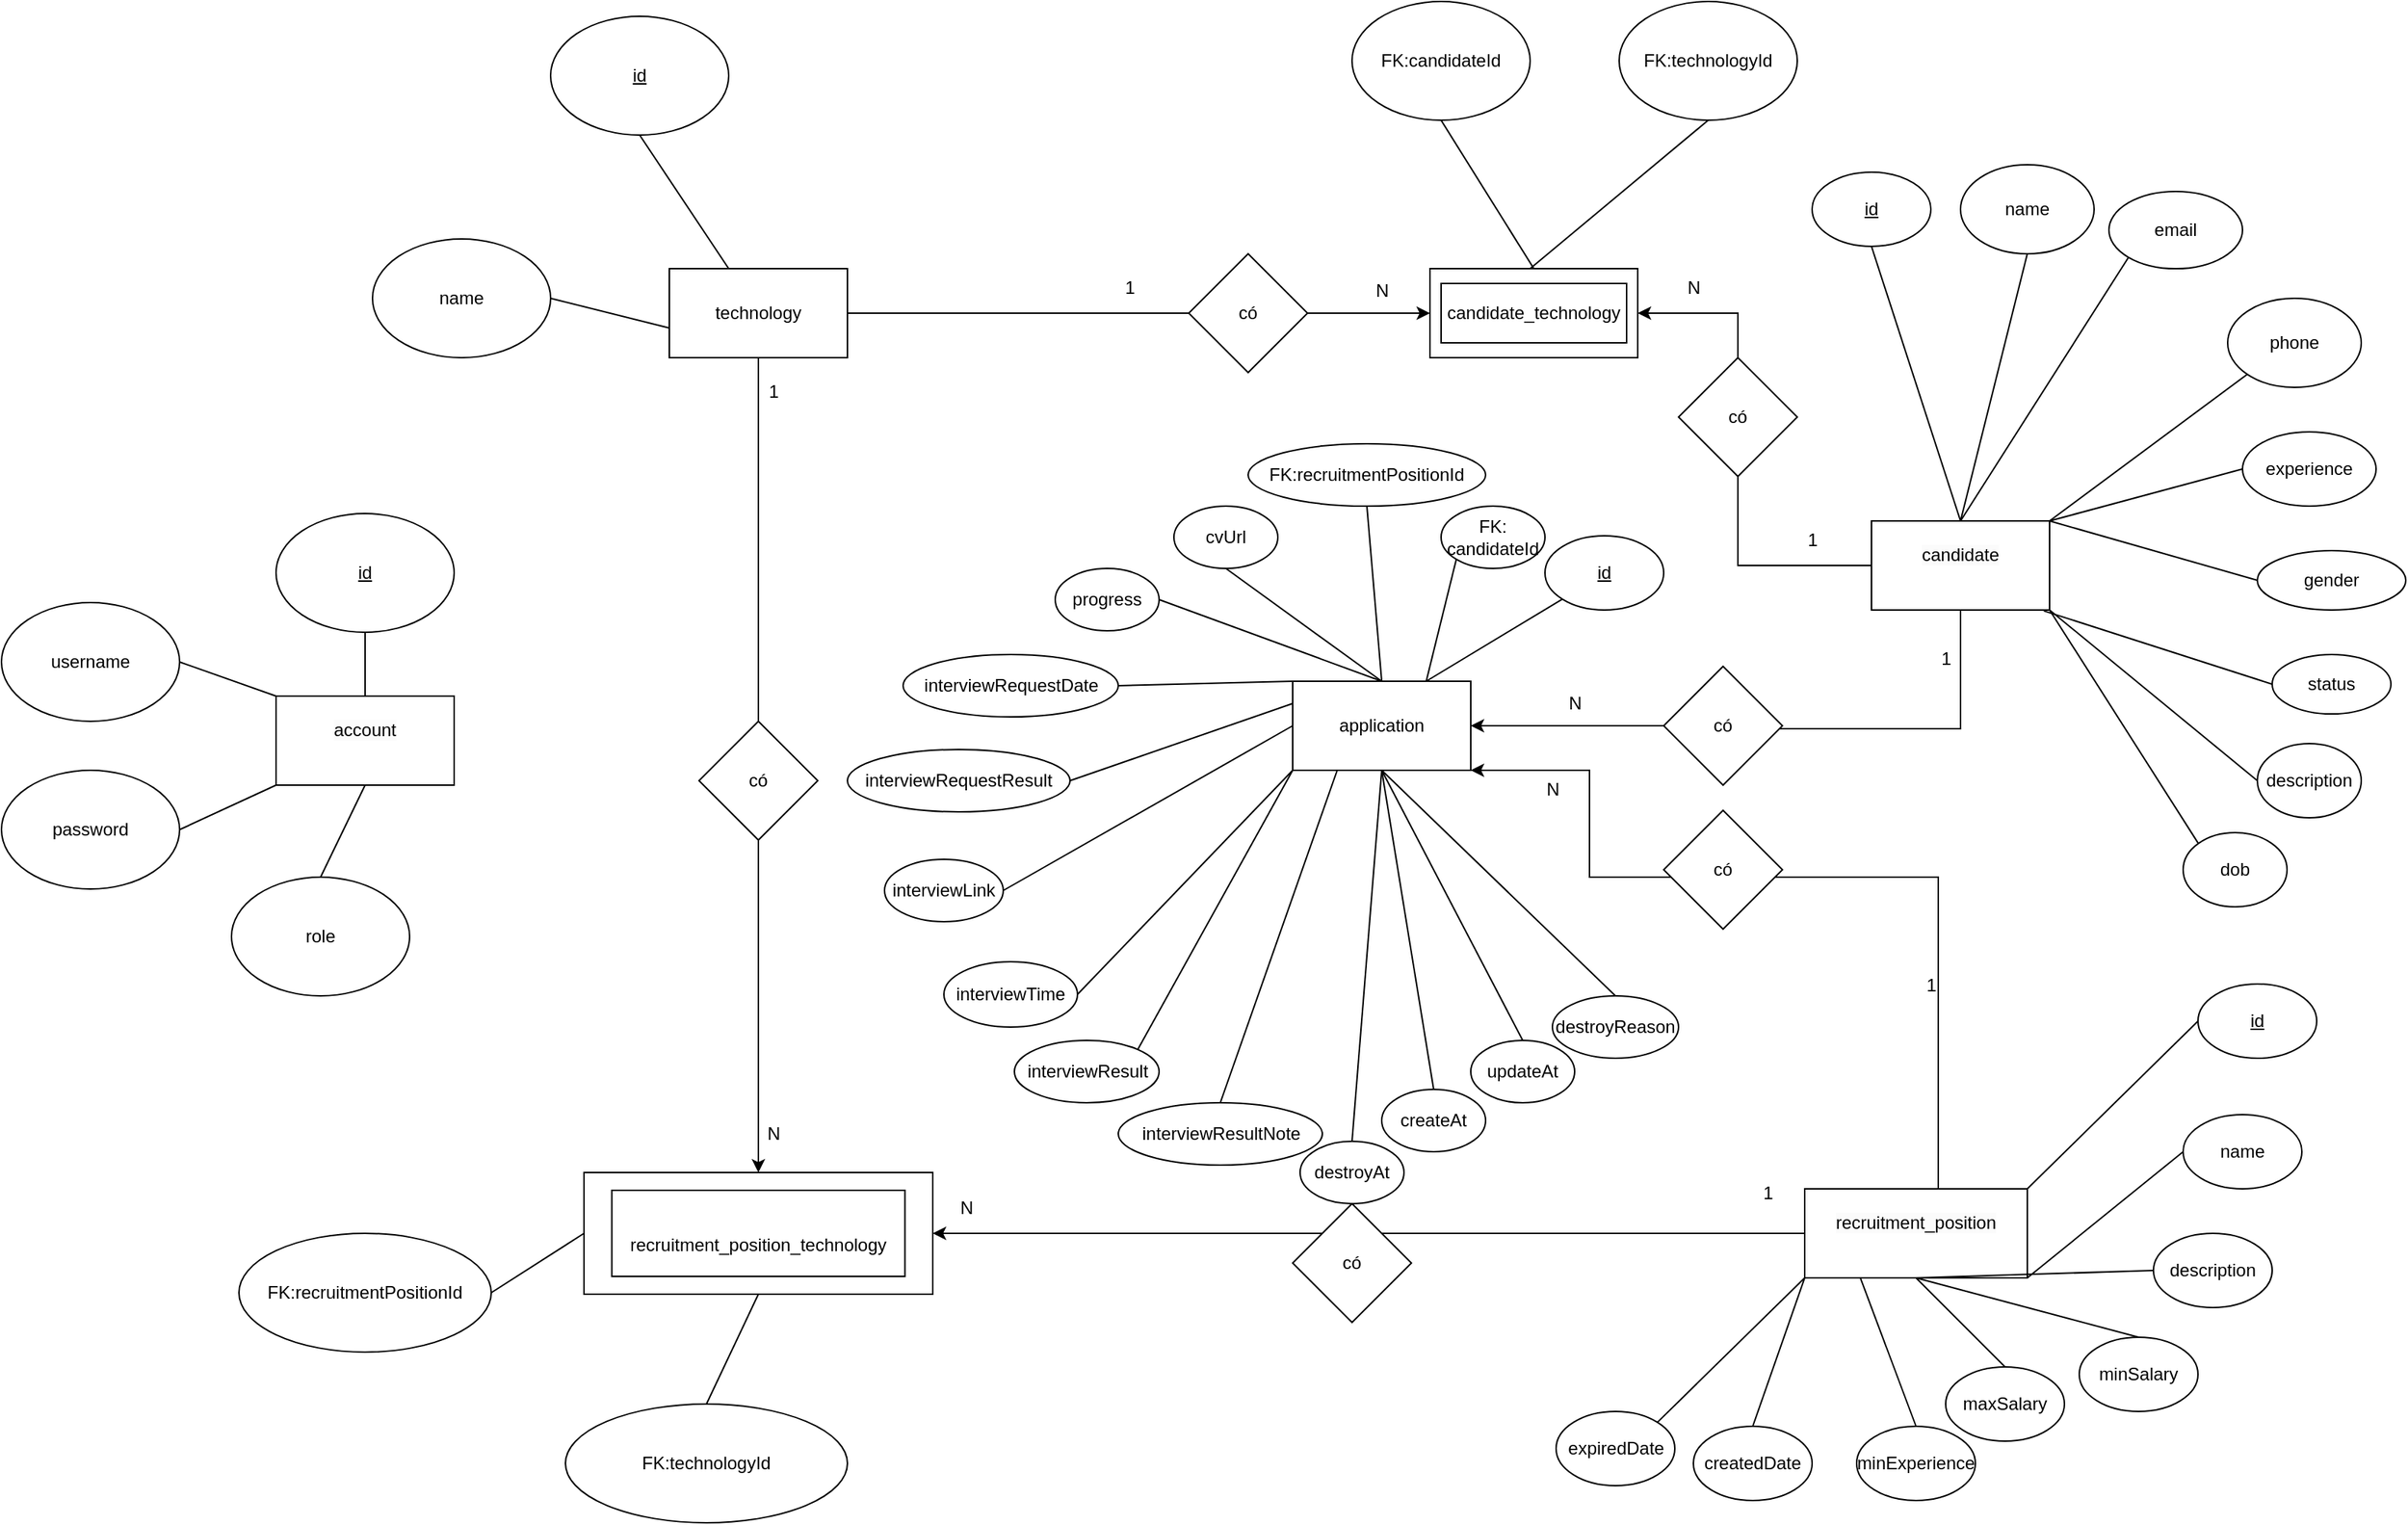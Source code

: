 <mxfile version="22.1.22" type="embed">
  <diagram id="j5Ud14_u0vbZW8vZcS-0" name="Page-1">
    <mxGraphModel dx="1248" dy="1337" grid="1" gridSize="10" guides="1" tooltips="1" connect="1" arrows="1" fold="1" page="1" pageScale="1" pageWidth="850" pageHeight="1100" math="0" shadow="0">
      <root>
        <mxCell id="0" />
        <mxCell id="1" parent="0" />
        <mxCell id="10" value="&lt;u&gt;id&lt;/u&gt;" style="ellipse;whiteSpace=wrap;html=1;" vertex="1" parent="1">
          <mxGeometry x="-270" y="-140" width="120" height="80" as="geometry" />
        </mxCell>
        <mxCell id="11" value="name" style="ellipse;whiteSpace=wrap;html=1;" vertex="1" parent="1">
          <mxGeometry x="-390" y="10" width="120" height="80" as="geometry" />
        </mxCell>
        <mxCell id="12" value="" style="endArrow=none;html=1;rounded=0;entryX=1;entryY=0.5;entryDx=0;entryDy=0;exitX=0;exitY=0.5;exitDx=0;exitDy=0;" edge="1" parent="1" target="11">
          <mxGeometry width="50" height="50" relative="1" as="geometry">
            <mxPoint x="-190" y="70" as="sourcePoint" />
            <mxPoint x="-260" y="170" as="targetPoint" />
          </mxGeometry>
        </mxCell>
        <mxCell id="13" value="" style="endArrow=none;html=1;rounded=0;entryX=0.5;entryY=1;entryDx=0;entryDy=0;exitX=0.5;exitY=0;exitDx=0;exitDy=0;" edge="1" parent="1" target="10">
          <mxGeometry width="50" height="50" relative="1" as="geometry">
            <mxPoint x="-150" y="30" as="sourcePoint" />
            <mxPoint x="-190" y="-20" as="targetPoint" />
          </mxGeometry>
        </mxCell>
        <mxCell id="26" style="edgeStyle=orthogonalEdgeStyle;rounded=0;orthogonalLoop=1;jettySize=auto;html=1;entryX=0;entryY=0.5;entryDx=0;entryDy=0;" edge="1" parent="1" source="14" target="15">
          <mxGeometry relative="1" as="geometry" />
        </mxCell>
        <mxCell id="121" style="edgeStyle=orthogonalEdgeStyle;rounded=0;orthogonalLoop=1;jettySize=auto;html=1;entryX=0.5;entryY=0;entryDx=0;entryDy=0;" edge="1" parent="1" source="14" target="17">
          <mxGeometry relative="1" as="geometry" />
        </mxCell>
        <mxCell id="14" value="technology" style="rounded=0;whiteSpace=wrap;html=1;" vertex="1" parent="1">
          <mxGeometry x="-190" y="30" width="120" height="60" as="geometry" />
        </mxCell>
        <mxCell id="15" value="&#xa;&lt;span style=&quot;color: rgb(0, 0, 0); font-family: Helvetica; font-size: 12px; font-style: normal; font-variant-ligatures: normal; font-variant-caps: normal; font-weight: 400; letter-spacing: normal; orphans: 2; text-align: center; text-indent: 0px; text-transform: none; widows: 2; word-spacing: 0px; -webkit-text-stroke-width: 0px; background-color: rgb(251, 251, 251); text-decoration-thickness: initial; text-decoration-style: initial; text-decoration-color: initial; float: none; display: inline !important;&quot;&gt;candidate_technology&lt;/span&gt;&#xa;&#xa;" style="rounded=0;whiteSpace=wrap;html=1;" vertex="1" parent="1">
          <mxGeometry x="322.5" y="30" width="140" height="60" as="geometry" />
        </mxCell>
        <mxCell id="51" style="edgeStyle=orthogonalEdgeStyle;rounded=0;orthogonalLoop=1;jettySize=auto;html=1;entryX=1;entryY=0.5;entryDx=0;entryDy=0;" edge="1" parent="1" source="16" target="15">
          <mxGeometry relative="1" as="geometry">
            <Array as="points">
              <mxPoint x="530" y="230" />
              <mxPoint x="530" y="60" />
            </Array>
          </mxGeometry>
        </mxCell>
        <mxCell id="86" style="edgeStyle=orthogonalEdgeStyle;rounded=0;orthogonalLoop=1;jettySize=auto;html=1;entryX=1;entryY=0.5;entryDx=0;entryDy=0;" edge="1" parent="1" source="16" target="18">
          <mxGeometry relative="1" as="geometry">
            <Array as="points">
              <mxPoint x="680" y="340" />
              <mxPoint x="485" y="340" />
              <mxPoint x="485" y="338" />
            </Array>
          </mxGeometry>
        </mxCell>
        <mxCell id="16" value="&#xa;&lt;span style=&quot;color: rgb(0, 0, 0); font-family: Helvetica; font-size: 12px; font-style: normal; font-variant-ligatures: normal; font-variant-caps: normal; font-weight: 400; letter-spacing: normal; orphans: 2; text-align: center; text-indent: 0px; text-transform: none; widows: 2; word-spacing: 0px; -webkit-text-stroke-width: 0px; background-color: rgb(251, 251, 251); text-decoration-thickness: initial; text-decoration-style: initial; text-decoration-color: initial; float: none; display: inline !important;&quot;&gt;candidate&lt;/span&gt;&#xa;&#xa;" style="rounded=0;whiteSpace=wrap;html=1;" vertex="1" parent="1">
          <mxGeometry x="620" y="200" width="120" height="60" as="geometry" />
        </mxCell>
        <mxCell id="17" value="" style="rounded=0;whiteSpace=wrap;html=1;" vertex="1" parent="1">
          <mxGeometry x="-247.5" y="639" width="235" height="82" as="geometry" />
        </mxCell>
        <mxCell id="18" value="application" style="rounded=0;whiteSpace=wrap;html=1;" vertex="1" parent="1">
          <mxGeometry x="230" y="308" width="120" height="60" as="geometry" />
        </mxCell>
        <mxCell id="108" style="edgeStyle=orthogonalEdgeStyle;rounded=0;orthogonalLoop=1;jettySize=auto;html=1;entryX=1;entryY=1;entryDx=0;entryDy=0;" edge="1" parent="1" source="19" target="18">
          <mxGeometry relative="1" as="geometry">
            <Array as="points">
              <mxPoint x="665" y="440" />
              <mxPoint x="430" y="440" />
              <mxPoint x="430" y="368" />
            </Array>
          </mxGeometry>
        </mxCell>
        <mxCell id="122" style="edgeStyle=orthogonalEdgeStyle;rounded=0;orthogonalLoop=1;jettySize=auto;html=1;entryX=1;entryY=0.5;entryDx=0;entryDy=0;" edge="1" parent="1" source="19" target="17">
          <mxGeometry relative="1" as="geometry" />
        </mxCell>
        <mxCell id="19" value="&#xa;&lt;span style=&quot;color: rgb(0, 0, 0); font-family: Helvetica; font-size: 12px; font-style: normal; font-variant-ligatures: normal; font-variant-caps: normal; font-weight: 400; letter-spacing: normal; orphans: 2; text-align: center; text-indent: 0px; text-transform: none; widows: 2; word-spacing: 0px; -webkit-text-stroke-width: 0px; background-color: rgb(251, 251, 251); text-decoration-thickness: initial; text-decoration-style: initial; text-decoration-color: initial; float: none; display: inline !important;&quot;&gt;recruitment_position&lt;/span&gt;&#xa;&#xa;" style="rounded=0;whiteSpace=wrap;html=1;" vertex="1" parent="1">
          <mxGeometry x="575" y="650" width="150" height="60" as="geometry" />
        </mxCell>
        <mxCell id="20" value="&#xa;&lt;span style=&quot;color: rgb(0, 0, 0); font-family: Helvetica; font-size: 12px; font-style: normal; font-variant-ligatures: normal; font-variant-caps: normal; font-weight: 400; letter-spacing: normal; orphans: 2; text-align: center; text-indent: 0px; text-transform: none; widows: 2; word-spacing: 0px; -webkit-text-stroke-width: 0px; background-color: rgb(251, 251, 251); text-decoration-thickness: initial; text-decoration-style: initial; text-decoration-color: initial; float: none; display: inline !important;&quot;&gt;account&lt;/span&gt;&#xa;&#xa;" style="rounded=0;whiteSpace=wrap;html=1;" vertex="1" parent="1">
          <mxGeometry x="-455" y="318" width="120" height="60" as="geometry" />
        </mxCell>
        <mxCell id="21" value="FK:candidateId" style="ellipse;whiteSpace=wrap;html=1;" vertex="1" parent="1">
          <mxGeometry x="270" y="-150" width="120" height="80" as="geometry" />
        </mxCell>
        <mxCell id="22" value="FK:technologyId" style="ellipse;whiteSpace=wrap;html=1;" vertex="1" parent="1">
          <mxGeometry x="450" y="-150" width="120" height="80" as="geometry" />
        </mxCell>
        <mxCell id="23" value="" style="endArrow=none;html=1;rounded=0;entryX=0.5;entryY=1;entryDx=0;entryDy=0;exitX=0.5;exitY=0;exitDx=0;exitDy=0;" edge="1" parent="1" source="15" target="21">
          <mxGeometry width="50" height="50" relative="1" as="geometry">
            <mxPoint x="190" y="220" as="sourcePoint" />
            <mxPoint x="240" y="170" as="targetPoint" />
          </mxGeometry>
        </mxCell>
        <mxCell id="24" value="" style="endArrow=none;html=1;rounded=0;entryX=0.5;entryY=1;entryDx=0;entryDy=0;" edge="1" parent="1" target="22">
          <mxGeometry width="50" height="50" relative="1" as="geometry">
            <mxPoint x="390" y="30" as="sourcePoint" />
            <mxPoint x="440" y="-20" as="targetPoint" />
          </mxGeometry>
        </mxCell>
        <mxCell id="25" value="có" style="rhombus;whiteSpace=wrap;html=1;" vertex="1" parent="1">
          <mxGeometry x="160" y="20" width="80" height="80" as="geometry" />
        </mxCell>
        <mxCell id="27" value="1" style="text;html=1;align=center;verticalAlign=middle;resizable=0;points=[];autosize=1;strokeColor=none;fillColor=none;" vertex="1" parent="1">
          <mxGeometry x="105" y="28" width="30" height="30" as="geometry" />
        </mxCell>
        <mxCell id="28" value="N" style="text;html=1;align=center;verticalAlign=middle;resizable=0;points=[];autosize=1;strokeColor=none;fillColor=none;" vertex="1" parent="1">
          <mxGeometry x="275" y="30" width="30" height="30" as="geometry" />
        </mxCell>
        <mxCell id="30" value="email" style="ellipse;whiteSpace=wrap;html=1;" vertex="1" parent="1">
          <mxGeometry x="780" y="-22" width="90" height="52" as="geometry" />
        </mxCell>
        <mxCell id="32" value="phone" style="ellipse;whiteSpace=wrap;html=1;" vertex="1" parent="1">
          <mxGeometry x="860" y="50" width="90" height="60" as="geometry" />
        </mxCell>
        <mxCell id="33" value="name" style="ellipse;whiteSpace=wrap;html=1;" vertex="1" parent="1">
          <mxGeometry x="680" y="-40" width="90" height="60" as="geometry" />
        </mxCell>
        <mxCell id="34" value="experience" style="ellipse;whiteSpace=wrap;html=1;" vertex="1" parent="1">
          <mxGeometry x="870" y="140" width="90" height="50" as="geometry" />
        </mxCell>
        <mxCell id="35" value="gender" style="ellipse;whiteSpace=wrap;html=1;" vertex="1" parent="1">
          <mxGeometry x="880" y="220" width="100" height="40" as="geometry" />
        </mxCell>
        <mxCell id="36" value="status" style="ellipse;whiteSpace=wrap;html=1;" vertex="1" parent="1">
          <mxGeometry x="890" y="290" width="80" height="40" as="geometry" />
        </mxCell>
        <mxCell id="37" value="description" style="ellipse;whiteSpace=wrap;html=1;" vertex="1" parent="1">
          <mxGeometry x="880" y="350" width="70" height="50" as="geometry" />
        </mxCell>
        <mxCell id="38" value="dob" style="ellipse;whiteSpace=wrap;html=1;" vertex="1" parent="1">
          <mxGeometry x="830" y="410" width="70" height="50" as="geometry" />
        </mxCell>
        <mxCell id="40" value="&lt;u&gt;id&lt;/u&gt;" style="ellipse;whiteSpace=wrap;html=1;" vertex="1" parent="1">
          <mxGeometry x="580" y="-35" width="80" height="50" as="geometry" />
        </mxCell>
        <mxCell id="41" value="" style="endArrow=none;html=1;rounded=0;entryX=0.5;entryY=1;entryDx=0;entryDy=0;exitX=0.5;exitY=0;exitDx=0;exitDy=0;" edge="1" parent="1" source="16" target="40">
          <mxGeometry width="50" height="50" relative="1" as="geometry">
            <mxPoint x="650" y="130" as="sourcePoint" />
            <mxPoint x="700" y="80" as="targetPoint" />
          </mxGeometry>
        </mxCell>
        <mxCell id="42" value="" style="endArrow=none;html=1;rounded=0;entryX=0.5;entryY=1;entryDx=0;entryDy=0;" edge="1" parent="1" target="33">
          <mxGeometry width="50" height="50" relative="1" as="geometry">
            <mxPoint x="680" y="200" as="sourcePoint" />
            <mxPoint x="630" y="25" as="targetPoint" />
          </mxGeometry>
        </mxCell>
        <mxCell id="43" value="" style="endArrow=none;html=1;rounded=0;entryX=0;entryY=1;entryDx=0;entryDy=0;exitX=0.5;exitY=0;exitDx=0;exitDy=0;" edge="1" parent="1" source="16" target="30">
          <mxGeometry width="50" height="50" relative="1" as="geometry">
            <mxPoint x="700" y="220" as="sourcePoint" />
            <mxPoint x="640" y="35" as="targetPoint" />
          </mxGeometry>
        </mxCell>
        <mxCell id="44" value="" style="endArrow=none;html=1;rounded=0;entryX=0;entryY=1;entryDx=0;entryDy=0;exitX=1;exitY=0;exitDx=0;exitDy=0;" edge="1" parent="1" source="16" target="32">
          <mxGeometry width="50" height="50" relative="1" as="geometry">
            <mxPoint x="710" y="230" as="sourcePoint" />
            <mxPoint x="650" y="45" as="targetPoint" />
          </mxGeometry>
        </mxCell>
        <mxCell id="45" value="" style="endArrow=none;html=1;rounded=0;entryX=0;entryY=0.5;entryDx=0;entryDy=0;exitX=1;exitY=0;exitDx=0;exitDy=0;" edge="1" parent="1" source="16" target="34">
          <mxGeometry width="50" height="50" relative="1" as="geometry">
            <mxPoint x="720" y="240" as="sourcePoint" />
            <mxPoint x="660" y="55" as="targetPoint" />
          </mxGeometry>
        </mxCell>
        <mxCell id="46" value="" style="endArrow=none;html=1;rounded=0;entryX=0;entryY=0.5;entryDx=0;entryDy=0;" edge="1" parent="1" target="35">
          <mxGeometry width="50" height="50" relative="1" as="geometry">
            <mxPoint x="740" y="200" as="sourcePoint" />
            <mxPoint x="880" y="175" as="targetPoint" />
          </mxGeometry>
        </mxCell>
        <mxCell id="47" value="" style="endArrow=none;html=1;rounded=0;entryX=0;entryY=0.5;entryDx=0;entryDy=0;exitX=0.967;exitY=1.009;exitDx=0;exitDy=0;exitPerimeter=0;" edge="1" parent="1" source="16" target="36">
          <mxGeometry width="50" height="50" relative="1" as="geometry">
            <mxPoint x="750" y="260" as="sourcePoint" />
            <mxPoint x="890" y="185" as="targetPoint" />
          </mxGeometry>
        </mxCell>
        <mxCell id="48" value="" style="endArrow=none;html=1;rounded=0;entryX=0;entryY=0.5;entryDx=0;entryDy=0;exitX=1;exitY=1;exitDx=0;exitDy=0;" edge="1" parent="1" source="16" target="37">
          <mxGeometry width="50" height="50" relative="1" as="geometry">
            <mxPoint x="770" y="230" as="sourcePoint" />
            <mxPoint x="900" y="195" as="targetPoint" />
          </mxGeometry>
        </mxCell>
        <mxCell id="49" value="" style="endArrow=none;html=1;rounded=0;entryX=0;entryY=0;entryDx=0;entryDy=0;exitX=1;exitY=1;exitDx=0;exitDy=0;" edge="1" parent="1" source="16" target="38">
          <mxGeometry width="50" height="50" relative="1" as="geometry">
            <mxPoint x="780" y="240" as="sourcePoint" />
            <mxPoint x="910" y="205" as="targetPoint" />
          </mxGeometry>
        </mxCell>
        <mxCell id="50" value="có" style="rhombus;whiteSpace=wrap;html=1;" vertex="1" parent="1">
          <mxGeometry x="490" y="90" width="80" height="80" as="geometry" />
        </mxCell>
        <mxCell id="52" value="N" style="text;html=1;align=center;verticalAlign=middle;resizable=0;points=[];autosize=1;strokeColor=none;fillColor=none;" vertex="1" parent="1">
          <mxGeometry x="485" y="28" width="30" height="30" as="geometry" />
        </mxCell>
        <mxCell id="53" value="1" style="text;html=1;align=center;verticalAlign=middle;resizable=0;points=[];autosize=1;strokeColor=none;fillColor=none;" vertex="1" parent="1">
          <mxGeometry x="565" y="198" width="30" height="30" as="geometry" />
        </mxCell>
        <mxCell id="54" value="&lt;u&gt;id&lt;/u&gt;" style="ellipse;whiteSpace=wrap;html=1;" vertex="1" parent="1">
          <mxGeometry x="400" y="210" width="80" height="50" as="geometry" />
        </mxCell>
        <mxCell id="55" value="FK:recruitmentPositionId" style="ellipse;whiteSpace=wrap;html=1;" vertex="1" parent="1">
          <mxGeometry x="200" y="148" width="160" height="42" as="geometry" />
        </mxCell>
        <mxCell id="56" value="cvUrl" style="ellipse;whiteSpace=wrap;html=1;" vertex="1" parent="1">
          <mxGeometry x="150" y="190" width="70" height="42" as="geometry" />
        </mxCell>
        <mxCell id="57" value="progress" style="ellipse;whiteSpace=wrap;html=1;" vertex="1" parent="1">
          <mxGeometry x="70" y="232" width="70" height="42" as="geometry" />
        </mxCell>
        <mxCell id="58" value="interviewRequestDate" style="ellipse;whiteSpace=wrap;html=1;" vertex="1" parent="1">
          <mxGeometry x="-32.5" y="290" width="145" height="42" as="geometry" />
        </mxCell>
        <mxCell id="59" value="interviewRequestResult" style="ellipse;whiteSpace=wrap;html=1;" vertex="1" parent="1">
          <mxGeometry x="-70" y="354" width="150" height="42" as="geometry" />
        </mxCell>
        <mxCell id="60" value="interviewLink" style="ellipse;whiteSpace=wrap;html=1;" vertex="1" parent="1">
          <mxGeometry x="-45" y="428" width="80" height="42" as="geometry" />
        </mxCell>
        <mxCell id="61" value="interviewTime" style="ellipse;whiteSpace=wrap;html=1;" vertex="1" parent="1">
          <mxGeometry x="-5" y="497" width="90" height="44" as="geometry" />
        </mxCell>
        <mxCell id="62" value="interviewResult" style="ellipse;whiteSpace=wrap;html=1;" vertex="1" parent="1">
          <mxGeometry x="42.5" y="550" width="97.5" height="42" as="geometry" />
        </mxCell>
        <mxCell id="63" value="interviewResultNote" style="ellipse;whiteSpace=wrap;html=1;" vertex="1" parent="1">
          <mxGeometry x="112.5" y="592" width="137.5" height="42" as="geometry" />
        </mxCell>
        <mxCell id="64" value="destroyAt" style="ellipse;whiteSpace=wrap;html=1;" vertex="1" parent="1">
          <mxGeometry x="235" y="618" width="70" height="42" as="geometry" />
        </mxCell>
        <mxCell id="65" value="createAt" style="ellipse;whiteSpace=wrap;html=1;" vertex="1" parent="1">
          <mxGeometry x="290" y="583" width="70" height="42" as="geometry" />
        </mxCell>
        <mxCell id="66" value="updateAt" style="ellipse;whiteSpace=wrap;html=1;" vertex="1" parent="1">
          <mxGeometry x="350" y="550" width="70" height="42" as="geometry" />
        </mxCell>
        <mxCell id="67" value="destroyReason" style="ellipse;whiteSpace=wrap;html=1;" vertex="1" parent="1">
          <mxGeometry x="405" y="520" width="85" height="42" as="geometry" />
        </mxCell>
        <mxCell id="68" value="FK: candidateId" style="ellipse;whiteSpace=wrap;html=1;" vertex="1" parent="1">
          <mxGeometry x="330" y="190" width="70" height="42" as="geometry" />
        </mxCell>
        <mxCell id="70" value="" style="endArrow=none;html=1;rounded=0;entryX=0;entryY=1;entryDx=0;entryDy=0;exitX=0.75;exitY=0;exitDx=0;exitDy=0;" edge="1" parent="1" source="18" target="54">
          <mxGeometry width="50" height="50" relative="1" as="geometry">
            <mxPoint x="120" y="440" as="sourcePoint" />
            <mxPoint x="170" y="390" as="targetPoint" />
          </mxGeometry>
        </mxCell>
        <mxCell id="71" value="" style="endArrow=none;html=1;rounded=0;entryX=0;entryY=1;entryDx=0;entryDy=0;exitX=0.75;exitY=0;exitDx=0;exitDy=0;" edge="1" parent="1" source="18" target="68">
          <mxGeometry width="50" height="50" relative="1" as="geometry">
            <mxPoint x="330" y="318" as="sourcePoint" />
            <mxPoint x="422" y="263" as="targetPoint" />
          </mxGeometry>
        </mxCell>
        <mxCell id="72" value="" style="endArrow=none;html=1;rounded=0;entryX=0.5;entryY=1;entryDx=0;entryDy=0;exitX=0.5;exitY=0;exitDx=0;exitDy=0;" edge="1" parent="1" source="18" target="55">
          <mxGeometry width="50" height="50" relative="1" as="geometry">
            <mxPoint x="340" y="328" as="sourcePoint" />
            <mxPoint x="432" y="273" as="targetPoint" />
          </mxGeometry>
        </mxCell>
        <mxCell id="73" value="" style="endArrow=none;html=1;rounded=0;entryX=0.5;entryY=1;entryDx=0;entryDy=0;exitX=0.5;exitY=0;exitDx=0;exitDy=0;" edge="1" parent="1" source="18" target="56">
          <mxGeometry width="50" height="50" relative="1" as="geometry">
            <mxPoint x="350" y="338" as="sourcePoint" />
            <mxPoint x="442" y="283" as="targetPoint" />
          </mxGeometry>
        </mxCell>
        <mxCell id="74" value="" style="endArrow=none;html=1;rounded=0;entryX=1;entryY=0.5;entryDx=0;entryDy=0;exitX=0.5;exitY=0;exitDx=0;exitDy=0;" edge="1" parent="1" source="18" target="57">
          <mxGeometry width="50" height="50" relative="1" as="geometry">
            <mxPoint x="360" y="348" as="sourcePoint" />
            <mxPoint x="452" y="293" as="targetPoint" />
          </mxGeometry>
        </mxCell>
        <mxCell id="75" value="" style="endArrow=none;html=1;rounded=0;entryX=1;entryY=0.5;entryDx=0;entryDy=0;exitX=0;exitY=0;exitDx=0;exitDy=0;" edge="1" parent="1" source="18" target="58">
          <mxGeometry width="50" height="50" relative="1" as="geometry">
            <mxPoint x="370" y="358" as="sourcePoint" />
            <mxPoint x="462" y="303" as="targetPoint" />
          </mxGeometry>
        </mxCell>
        <mxCell id="76" value="" style="endArrow=none;html=1;rounded=0;entryX=0;entryY=0.25;entryDx=0;entryDy=0;exitX=1;exitY=0.5;exitDx=0;exitDy=0;" edge="1" parent="1" source="59" target="18">
          <mxGeometry width="50" height="50" relative="1" as="geometry">
            <mxPoint x="380" y="368" as="sourcePoint" />
            <mxPoint x="472" y="313" as="targetPoint" />
          </mxGeometry>
        </mxCell>
        <mxCell id="77" value="" style="endArrow=none;html=1;rounded=0;entryX=0;entryY=0.5;entryDx=0;entryDy=0;exitX=1;exitY=0.5;exitDx=0;exitDy=0;" edge="1" parent="1" source="60" target="18">
          <mxGeometry width="50" height="50" relative="1" as="geometry">
            <mxPoint x="390" y="378" as="sourcePoint" />
            <mxPoint x="482" y="323" as="targetPoint" />
          </mxGeometry>
        </mxCell>
        <mxCell id="78" value="" style="endArrow=none;html=1;rounded=0;entryX=0;entryY=1;entryDx=0;entryDy=0;exitX=1;exitY=0.5;exitDx=0;exitDy=0;" edge="1" parent="1" source="61" target="18">
          <mxGeometry width="50" height="50" relative="1" as="geometry">
            <mxPoint x="400" y="388" as="sourcePoint" />
            <mxPoint x="492" y="333" as="targetPoint" />
          </mxGeometry>
        </mxCell>
        <mxCell id="79" value="" style="endArrow=none;html=1;rounded=0;entryX=0;entryY=1;entryDx=0;entryDy=0;exitX=1;exitY=0;exitDx=0;exitDy=0;" edge="1" parent="1" source="62" target="18">
          <mxGeometry width="50" height="50" relative="1" as="geometry">
            <mxPoint x="410" y="398" as="sourcePoint" />
            <mxPoint x="502" y="343" as="targetPoint" />
          </mxGeometry>
        </mxCell>
        <mxCell id="80" value="" style="endArrow=none;html=1;rounded=0;entryX=0.25;entryY=1;entryDx=0;entryDy=0;exitX=0.5;exitY=0;exitDx=0;exitDy=0;" edge="1" parent="1" source="63" target="18">
          <mxGeometry width="50" height="50" relative="1" as="geometry">
            <mxPoint x="420" y="408" as="sourcePoint" />
            <mxPoint x="512" y="353" as="targetPoint" />
          </mxGeometry>
        </mxCell>
        <mxCell id="81" value="" style="endArrow=none;html=1;rounded=0;entryX=0.5;entryY=1;entryDx=0;entryDy=0;exitX=0.5;exitY=0;exitDx=0;exitDy=0;" edge="1" parent="1" source="64" target="18">
          <mxGeometry width="50" height="50" relative="1" as="geometry">
            <mxPoint x="430" y="418" as="sourcePoint" />
            <mxPoint x="522" y="363" as="targetPoint" />
          </mxGeometry>
        </mxCell>
        <mxCell id="82" value="" style="endArrow=none;html=1;rounded=0;entryX=0.5;entryY=1;entryDx=0;entryDy=0;exitX=0.5;exitY=0;exitDx=0;exitDy=0;" edge="1" parent="1" source="65" target="18">
          <mxGeometry width="50" height="50" relative="1" as="geometry">
            <mxPoint x="440" y="428" as="sourcePoint" />
            <mxPoint x="532" y="373" as="targetPoint" />
          </mxGeometry>
        </mxCell>
        <mxCell id="83" value="" style="endArrow=none;html=1;rounded=0;entryX=0.5;entryY=1;entryDx=0;entryDy=0;exitX=0.5;exitY=0;exitDx=0;exitDy=0;" edge="1" parent="1" source="66" target="18">
          <mxGeometry width="50" height="50" relative="1" as="geometry">
            <mxPoint x="450" y="438" as="sourcePoint" />
            <mxPoint x="542" y="383" as="targetPoint" />
          </mxGeometry>
        </mxCell>
        <mxCell id="84" value="" style="endArrow=none;html=1;rounded=0;entryX=0.5;entryY=1;entryDx=0;entryDy=0;exitX=0.5;exitY=0;exitDx=0;exitDy=0;" edge="1" parent="1" source="67" target="18">
          <mxGeometry width="50" height="50" relative="1" as="geometry">
            <mxPoint x="460" y="448" as="sourcePoint" />
            <mxPoint x="552" y="393" as="targetPoint" />
          </mxGeometry>
        </mxCell>
        <mxCell id="85" value="có" style="rhombus;whiteSpace=wrap;html=1;" vertex="1" parent="1">
          <mxGeometry x="480" y="298" width="80" height="80" as="geometry" />
        </mxCell>
        <mxCell id="87" value="N" style="text;html=1;align=center;verticalAlign=middle;resizable=0;points=[];autosize=1;strokeColor=none;fillColor=none;" vertex="1" parent="1">
          <mxGeometry x="405" y="308" width="30" height="30" as="geometry" />
        </mxCell>
        <mxCell id="88" value="1" style="text;html=1;align=center;verticalAlign=middle;resizable=0;points=[];autosize=1;strokeColor=none;fillColor=none;" vertex="1" parent="1">
          <mxGeometry x="655" y="278" width="30" height="30" as="geometry" />
        </mxCell>
        <mxCell id="89" value="candidate_technology" style="rounded=0;whiteSpace=wrap;html=1;" vertex="1" parent="1">
          <mxGeometry x="330" y="40" width="125" height="40" as="geometry" />
        </mxCell>
        <mxCell id="90" value="&lt;u&gt;id&lt;/u&gt;" style="ellipse;whiteSpace=wrap;html=1;" vertex="1" parent="1">
          <mxGeometry x="840" y="512" width="80" height="50" as="geometry" />
        </mxCell>
        <mxCell id="91" value="name" style="ellipse;whiteSpace=wrap;html=1;" vertex="1" parent="1">
          <mxGeometry x="830" y="600" width="80" height="50" as="geometry" />
        </mxCell>
        <mxCell id="92" value="description" style="ellipse;whiteSpace=wrap;html=1;" vertex="1" parent="1">
          <mxGeometry x="810" y="680" width="80" height="50" as="geometry" />
        </mxCell>
        <mxCell id="93" value="minSalary" style="ellipse;whiteSpace=wrap;html=1;" vertex="1" parent="1">
          <mxGeometry x="760" y="750" width="80" height="50" as="geometry" />
        </mxCell>
        <mxCell id="94" value="maxSalary" style="ellipse;whiteSpace=wrap;html=1;" vertex="1" parent="1">
          <mxGeometry x="670" y="770" width="80" height="50" as="geometry" />
        </mxCell>
        <mxCell id="95" value="minExperience" style="ellipse;whiteSpace=wrap;html=1;" vertex="1" parent="1">
          <mxGeometry x="610" y="810" width="80" height="50" as="geometry" />
        </mxCell>
        <mxCell id="96" value="createdDate" style="ellipse;whiteSpace=wrap;html=1;" vertex="1" parent="1">
          <mxGeometry x="500" y="810" width="80" height="50" as="geometry" />
        </mxCell>
        <mxCell id="97" value="expiredDate" style="ellipse;whiteSpace=wrap;html=1;" vertex="1" parent="1">
          <mxGeometry x="407.5" y="800" width="80" height="50" as="geometry" />
        </mxCell>
        <mxCell id="98" value="" style="endArrow=none;html=1;rounded=0;entryX=0;entryY=1;entryDx=0;entryDy=0;exitX=1;exitY=0;exitDx=0;exitDy=0;" edge="1" parent="1" source="97" target="19">
          <mxGeometry width="50" height="50" relative="1" as="geometry">
            <mxPoint x="500" y="680" as="sourcePoint" />
            <mxPoint x="550" y="630" as="targetPoint" />
          </mxGeometry>
        </mxCell>
        <mxCell id="99" value="" style="endArrow=none;html=1;rounded=0;entryX=0;entryY=1;entryDx=0;entryDy=0;exitX=0.5;exitY=0;exitDx=0;exitDy=0;" edge="1" parent="1" source="96" target="19">
          <mxGeometry width="50" height="50" relative="1" as="geometry">
            <mxPoint x="463" y="697" as="sourcePoint" />
            <mxPoint x="600" y="620" as="targetPoint" />
          </mxGeometry>
        </mxCell>
        <mxCell id="100" value="" style="endArrow=none;html=1;rounded=0;entryX=0.25;entryY=1;entryDx=0;entryDy=0;exitX=0.5;exitY=0;exitDx=0;exitDy=0;" edge="1" parent="1" source="95" target="19">
          <mxGeometry width="50" height="50" relative="1" as="geometry">
            <mxPoint x="609.5" y="750" as="sourcePoint" />
            <mxPoint x="609.5" y="610" as="targetPoint" />
          </mxGeometry>
        </mxCell>
        <mxCell id="101" value="" style="endArrow=none;html=1;rounded=0;entryX=0.5;entryY=1;entryDx=0;entryDy=0;exitX=0.5;exitY=0;exitDx=0;exitDy=0;" edge="1" parent="1" source="94" target="19">
          <mxGeometry width="50" height="50" relative="1" as="geometry">
            <mxPoint x="483" y="717" as="sourcePoint" />
            <mxPoint x="620" y="640" as="targetPoint" />
          </mxGeometry>
        </mxCell>
        <mxCell id="103" value="" style="endArrow=none;html=1;rounded=0;entryX=0.5;entryY=1;entryDx=0;entryDy=0;exitX=0.5;exitY=0;exitDx=0;exitDy=0;" edge="1" parent="1" source="93" target="19">
          <mxGeometry width="50" height="50" relative="1" as="geometry">
            <mxPoint x="493" y="727" as="sourcePoint" />
            <mxPoint x="630" y="650" as="targetPoint" />
          </mxGeometry>
        </mxCell>
        <mxCell id="104" value="" style="endArrow=none;html=1;rounded=0;entryX=0;entryY=0.5;entryDx=0;entryDy=0;exitX=0.5;exitY=1;exitDx=0;exitDy=0;" edge="1" parent="1" source="19" target="92">
          <mxGeometry width="50" height="50" relative="1" as="geometry">
            <mxPoint x="503" y="737" as="sourcePoint" />
            <mxPoint x="640" y="660" as="targetPoint" />
          </mxGeometry>
        </mxCell>
        <mxCell id="105" value="" style="endArrow=none;html=1;rounded=0;entryX=0;entryY=0.5;entryDx=0;entryDy=0;exitX=1;exitY=1;exitDx=0;exitDy=0;" edge="1" parent="1" source="19" target="91">
          <mxGeometry width="50" height="50" relative="1" as="geometry">
            <mxPoint x="513" y="747" as="sourcePoint" />
            <mxPoint x="650" y="670" as="targetPoint" />
          </mxGeometry>
        </mxCell>
        <mxCell id="106" value="" style="endArrow=none;html=1;rounded=0;entryX=0;entryY=0.5;entryDx=0;entryDy=0;exitX=1;exitY=0;exitDx=0;exitDy=0;" edge="1" parent="1" source="19" target="90">
          <mxGeometry width="50" height="50" relative="1" as="geometry">
            <mxPoint x="740" y="610" as="sourcePoint" />
            <mxPoint x="660" y="680" as="targetPoint" />
          </mxGeometry>
        </mxCell>
        <mxCell id="107" value="có" style="rhombus;whiteSpace=wrap;html=1;" vertex="1" parent="1">
          <mxGeometry x="480" y="395" width="80" height="80" as="geometry" />
        </mxCell>
        <mxCell id="109" value="N" style="text;html=1;align=center;verticalAlign=middle;resizable=0;points=[];autosize=1;strokeColor=none;fillColor=none;" vertex="1" parent="1">
          <mxGeometry x="390" y="366" width="30" height="30" as="geometry" />
        </mxCell>
        <mxCell id="110" value="1" style="text;html=1;align=center;verticalAlign=middle;resizable=0;points=[];autosize=1;strokeColor=none;fillColor=none;" vertex="1" parent="1">
          <mxGeometry x="645" y="498" width="30" height="30" as="geometry" />
        </mxCell>
        <mxCell id="111" value="FK:recruitmentPositionId" style="ellipse;whiteSpace=wrap;html=1;" vertex="1" parent="1">
          <mxGeometry x="-480" y="680" width="170" height="80" as="geometry" />
        </mxCell>
        <mxCell id="112" value="FK:technologyId" style="ellipse;whiteSpace=wrap;html=1;" vertex="1" parent="1">
          <mxGeometry x="-260" y="795" width="190" height="80" as="geometry" />
        </mxCell>
        <mxCell id="113" value="&lt;br style=&quot;border-color: var(--border-color);&quot;&gt;recruitment_position_technology" style="rounded=0;whiteSpace=wrap;html=1;" vertex="1" parent="1">
          <mxGeometry x="-228.75" y="651" width="197.5" height="58" as="geometry" />
        </mxCell>
        <mxCell id="115" value="" style="endArrow=none;html=1;rounded=0;entryX=0;entryY=0.5;entryDx=0;entryDy=0;exitX=1;exitY=0.5;exitDx=0;exitDy=0;" edge="1" parent="1" source="111" target="17">
          <mxGeometry width="50" height="50" relative="1" as="geometry">
            <mxPoint x="-420" y="860" as="sourcePoint" />
            <mxPoint x="-370" y="810" as="targetPoint" />
          </mxGeometry>
        </mxCell>
        <mxCell id="116" value="" style="endArrow=none;html=1;rounded=0;entryX=0.5;entryY=1;entryDx=0;entryDy=0;exitX=0.5;exitY=0;exitDx=0;exitDy=0;" edge="1" parent="1" source="112" target="17">
          <mxGeometry width="50" height="50" relative="1" as="geometry">
            <mxPoint x="-200" y="780" as="sourcePoint" />
            <mxPoint x="-150" y="730" as="targetPoint" />
          </mxGeometry>
        </mxCell>
        <mxCell id="118" value="có" style="rhombus;whiteSpace=wrap;html=1;" vertex="1" parent="1">
          <mxGeometry x="-170" y="335" width="80" height="80" as="geometry" />
        </mxCell>
        <mxCell id="120" value="có" style="rhombus;whiteSpace=wrap;html=1;" vertex="1" parent="1">
          <mxGeometry x="230" y="660" width="80" height="80" as="geometry" />
        </mxCell>
        <mxCell id="123" value="N" style="text;html=1;align=center;verticalAlign=middle;resizable=0;points=[];autosize=1;strokeColor=none;fillColor=none;" vertex="1" parent="1">
          <mxGeometry x="-5" y="648" width="30" height="30" as="geometry" />
        </mxCell>
        <mxCell id="124" value="N" style="text;html=1;align=center;verticalAlign=middle;resizable=0;points=[];autosize=1;strokeColor=none;fillColor=none;" vertex="1" parent="1">
          <mxGeometry x="-135" y="598" width="30" height="30" as="geometry" />
        </mxCell>
        <mxCell id="125" value="1" style="text;html=1;align=center;verticalAlign=middle;resizable=0;points=[];autosize=1;strokeColor=none;fillColor=none;" vertex="1" parent="1">
          <mxGeometry x="-135" y="98" width="30" height="30" as="geometry" />
        </mxCell>
        <mxCell id="126" value="1" style="text;html=1;align=center;verticalAlign=middle;resizable=0;points=[];autosize=1;strokeColor=none;fillColor=none;" vertex="1" parent="1">
          <mxGeometry x="535" y="638" width="30" height="30" as="geometry" />
        </mxCell>
        <mxCell id="127" value="&lt;u&gt;id&lt;/u&gt;" style="ellipse;whiteSpace=wrap;html=1;" vertex="1" parent="1">
          <mxGeometry x="-455" y="195" width="120" height="80" as="geometry" />
        </mxCell>
        <mxCell id="128" value="username" style="ellipse;whiteSpace=wrap;html=1;" vertex="1" parent="1">
          <mxGeometry x="-640" y="255" width="120" height="80" as="geometry" />
        </mxCell>
        <mxCell id="129" value="password" style="ellipse;whiteSpace=wrap;html=1;" vertex="1" parent="1">
          <mxGeometry x="-640" y="368" width="120" height="80" as="geometry" />
        </mxCell>
        <mxCell id="130" value="role" style="ellipse;whiteSpace=wrap;html=1;" vertex="1" parent="1">
          <mxGeometry x="-485" y="440" width="120" height="80" as="geometry" />
        </mxCell>
        <mxCell id="131" value="" style="endArrow=none;html=1;rounded=0;entryX=0;entryY=0;entryDx=0;entryDy=0;exitX=1;exitY=0.5;exitDx=0;exitDy=0;" edge="1" parent="1" source="128" target="20">
          <mxGeometry width="50" height="50" relative="1" as="geometry">
            <mxPoint x="-530" y="390" as="sourcePoint" />
            <mxPoint x="-480" y="340" as="targetPoint" />
          </mxGeometry>
        </mxCell>
        <mxCell id="132" value="" style="endArrow=none;html=1;rounded=0;entryX=0;entryY=1;entryDx=0;entryDy=0;exitX=1;exitY=0.5;exitDx=0;exitDy=0;" edge="1" parent="1" source="129" target="20">
          <mxGeometry width="50" height="50" relative="1" as="geometry">
            <mxPoint x="-530" y="390" as="sourcePoint" />
            <mxPoint x="-480" y="340" as="targetPoint" />
          </mxGeometry>
        </mxCell>
        <mxCell id="133" value="" style="endArrow=none;html=1;rounded=0;entryX=0.5;entryY=1;entryDx=0;entryDy=0;exitX=0.5;exitY=0;exitDx=0;exitDy=0;" edge="1" parent="1" source="20" target="127">
          <mxGeometry width="50" height="50" relative="1" as="geometry">
            <mxPoint x="-460" y="330" as="sourcePoint" />
            <mxPoint x="-410" y="280" as="targetPoint" />
          </mxGeometry>
        </mxCell>
        <mxCell id="134" value="" style="endArrow=none;html=1;rounded=0;entryX=0.5;entryY=1;entryDx=0;entryDy=0;exitX=0.5;exitY=0;exitDx=0;exitDy=0;" edge="1" parent="1" source="130" target="20">
          <mxGeometry width="50" height="50" relative="1" as="geometry">
            <mxPoint x="-420" y="450" as="sourcePoint" />
            <mxPoint x="-370" y="400" as="targetPoint" />
          </mxGeometry>
        </mxCell>
      </root>
    </mxGraphModel>
  </diagram>
</mxfile>
